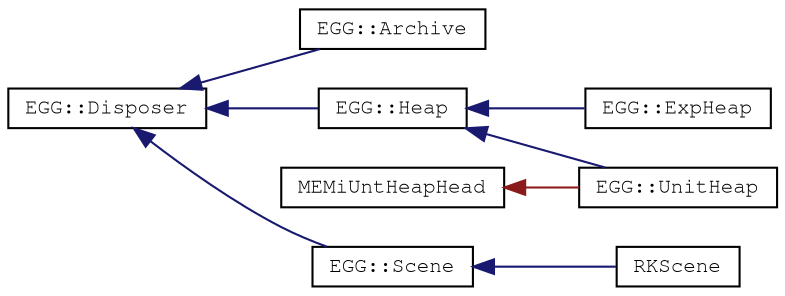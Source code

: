 digraph "Graphical Class Hierarchy"
{
 // LATEX_PDF_SIZE
  edge [fontname="FreeMono",fontsize="10",labelfontname="FreeMono",labelfontsize="10"];
  node [fontname="FreeMono",fontsize="10",shape=record];
  rankdir="LR";
  Node0 [label="EGG::Disposer",height=0.2,width=0.4,color="black", fillcolor="white", style="filled",URL="$class_e_g_g_1_1_disposer.html",tooltip="Interface for objects that can be destroyed."];
  Node0 -> Node1 [dir="back",color="midnightblue",fontsize="10",style="solid",fontname="FreeMono"];
  Node1 [label="EGG::Archive",height=0.2,width=0.4,color="black", fillcolor="white", style="filled",URL="$class_e_g_g_1_1_archive.html",tooltip=" "];
  Node0 -> Node2 [dir="back",color="midnightblue",fontsize="10",style="solid",fontname="FreeMono"];
  Node2 [label="EGG::Heap",height=0.2,width=0.4,color="black", fillcolor="white", style="filled",URL="$class_e_g_g_1_1_heap.html",tooltip="Base Heap class."];
  Node2 -> Node3 [dir="back",color="midnightblue",fontsize="10",style="solid",fontname="FreeMono"];
  Node3 [label="EGG::ExpHeap",height=0.2,width=0.4,color="black", fillcolor="white", style="filled",URL="$class_e_g_g_1_1_exp_heap.html",tooltip=" "];
  Node2 -> Node4 [dir="back",color="midnightblue",fontsize="10",style="solid",fontname="FreeMono"];
  Node4 [label="EGG::UnitHeap",height=0.2,width=0.4,color="black", fillcolor="white", style="filled",URL="$class_e_g_g_1_1_unit_heap.html",tooltip=" "];
  Node0 -> Node5 [dir="back",color="midnightblue",fontsize="10",style="solid",fontname="FreeMono"];
  Node5 [label="EGG::Scene",height=0.2,width=0.4,color="black", fillcolor="white", style="filled",URL="$class_e_g_g_1_1_scene.html",tooltip=" "];
  Node5 -> Node6 [dir="back",color="midnightblue",fontsize="10",style="solid",fontname="FreeMono"];
  Node6 [label="RKScene",height=0.2,width=0.4,color="black", fillcolor="white", style="filled",URL="$class_r_k_scene.html",tooltip=" "];
  Node60 [label="MEMiUntHeapHead",height=0.2,width=0.4,color="black", fillcolor="white", style="filled",URL="$class_m_e_mi_unt_heap_head.html",tooltip=" "];
  Node60 -> Node4 [dir="back",color="firebrick4",fontsize="10",style="solid",fontname="FreeMono"];
}
